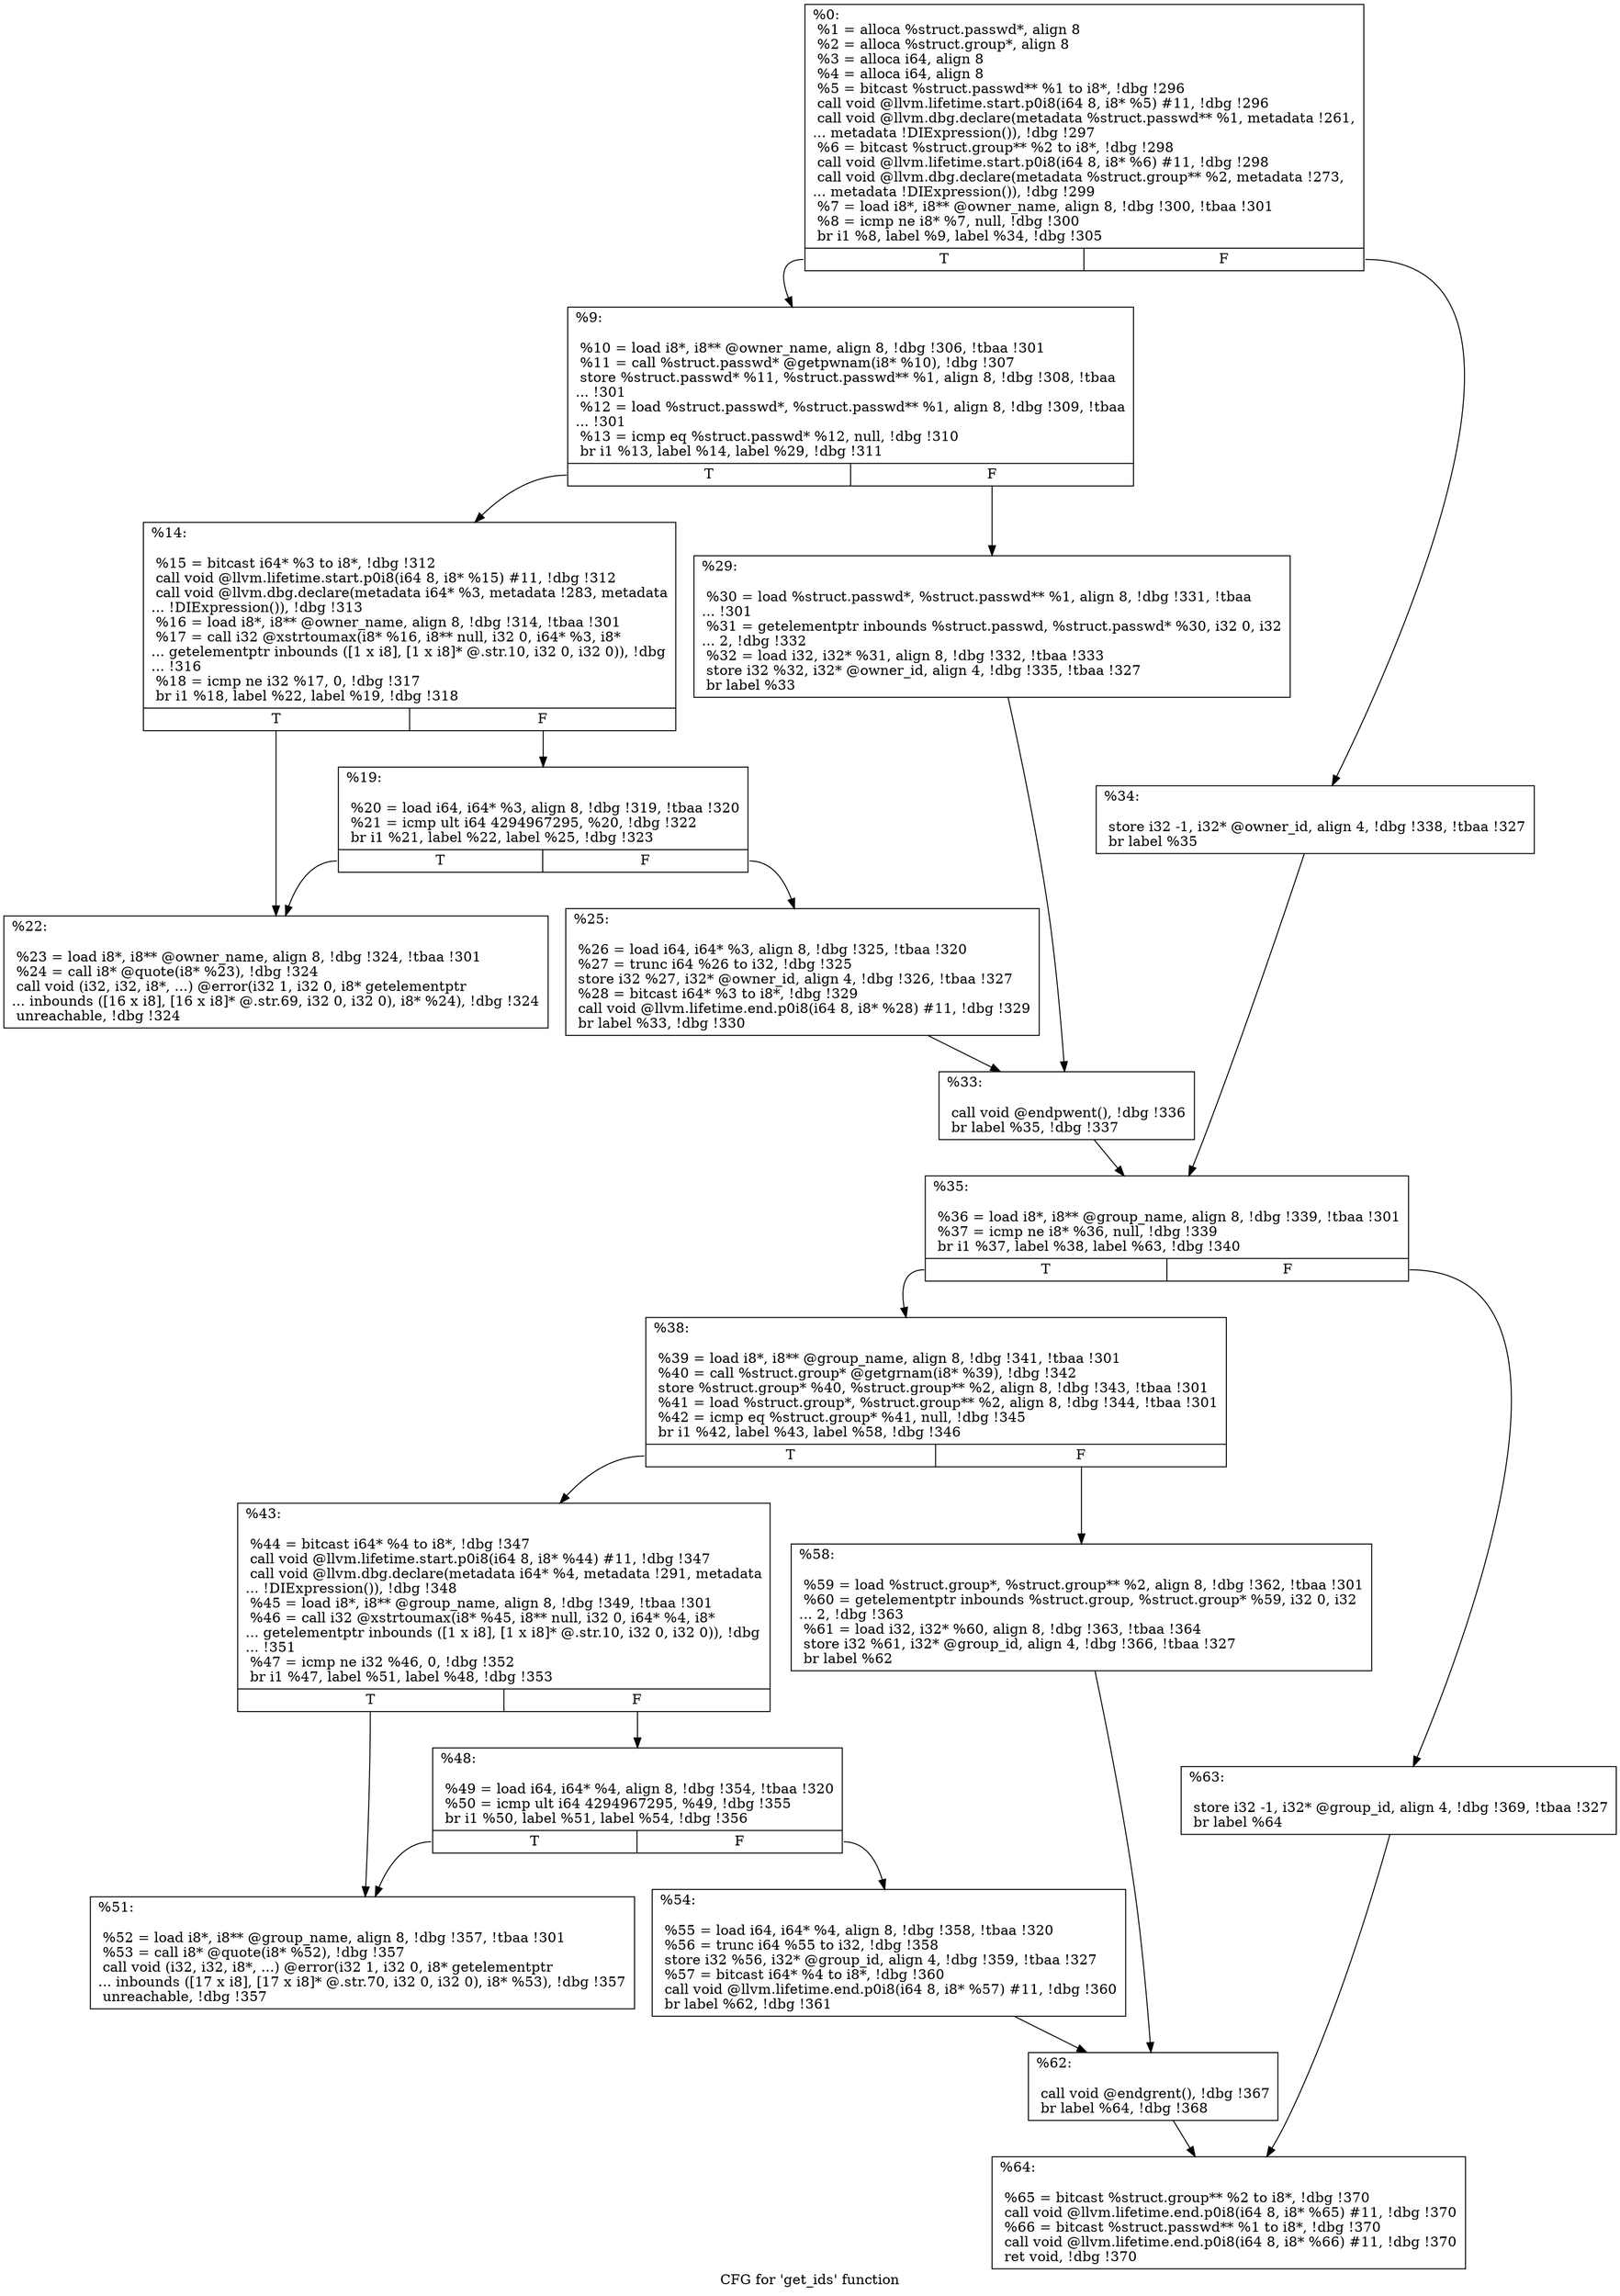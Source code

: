 digraph "CFG for 'get_ids' function" {
	label="CFG for 'get_ids' function";

	Node0x8e2f90 [shape=record,label="{%0:\l  %1 = alloca %struct.passwd*, align 8\l  %2 = alloca %struct.group*, align 8\l  %3 = alloca i64, align 8\l  %4 = alloca i64, align 8\l  %5 = bitcast %struct.passwd** %1 to i8*, !dbg !296\l  call void @llvm.lifetime.start.p0i8(i64 8, i8* %5) #11, !dbg !296\l  call void @llvm.dbg.declare(metadata %struct.passwd** %1, metadata !261,\l... metadata !DIExpression()), !dbg !297\l  %6 = bitcast %struct.group** %2 to i8*, !dbg !298\l  call void @llvm.lifetime.start.p0i8(i64 8, i8* %6) #11, !dbg !298\l  call void @llvm.dbg.declare(metadata %struct.group** %2, metadata !273,\l... metadata !DIExpression()), !dbg !299\l  %7 = load i8*, i8** @owner_name, align 8, !dbg !300, !tbaa !301\l  %8 = icmp ne i8* %7, null, !dbg !300\l  br i1 %8, label %9, label %34, !dbg !305\l|{<s0>T|<s1>F}}"];
	Node0x8e2f90:s0 -> Node0x8e3e80;
	Node0x8e2f90:s1 -> Node0x8e40b0;
	Node0x8e3e80 [shape=record,label="{%9:\l\l  %10 = load i8*, i8** @owner_name, align 8, !dbg !306, !tbaa !301\l  %11 = call %struct.passwd* @getpwnam(i8* %10), !dbg !307\l  store %struct.passwd* %11, %struct.passwd** %1, align 8, !dbg !308, !tbaa\l... !301\l  %12 = load %struct.passwd*, %struct.passwd** %1, align 8, !dbg !309, !tbaa\l... !301\l  %13 = icmp eq %struct.passwd* %12, null, !dbg !310\l  br i1 %13, label %14, label %29, !dbg !311\l|{<s0>T|<s1>F}}"];
	Node0x8e3e80:s0 -> Node0x8e3ed0;
	Node0x8e3e80:s1 -> Node0x8e4010;
	Node0x8e3ed0 [shape=record,label="{%14:\l\l  %15 = bitcast i64* %3 to i8*, !dbg !312\l  call void @llvm.lifetime.start.p0i8(i64 8, i8* %15) #11, !dbg !312\l  call void @llvm.dbg.declare(metadata i64* %3, metadata !283, metadata\l... !DIExpression()), !dbg !313\l  %16 = load i8*, i8** @owner_name, align 8, !dbg !314, !tbaa !301\l  %17 = call i32 @xstrtoumax(i8* %16, i8** null, i32 0, i64* %3, i8*\l... getelementptr inbounds ([1 x i8], [1 x i8]* @.str.10, i32 0, i32 0)), !dbg\l... !316\l  %18 = icmp ne i32 %17, 0, !dbg !317\l  br i1 %18, label %22, label %19, !dbg !318\l|{<s0>T|<s1>F}}"];
	Node0x8e3ed0:s0 -> Node0x8e3f70;
	Node0x8e3ed0:s1 -> Node0x8e3f20;
	Node0x8e3f20 [shape=record,label="{%19:\l\l  %20 = load i64, i64* %3, align 8, !dbg !319, !tbaa !320\l  %21 = icmp ult i64 4294967295, %20, !dbg !322\l  br i1 %21, label %22, label %25, !dbg !323\l|{<s0>T|<s1>F}}"];
	Node0x8e3f20:s0 -> Node0x8e3f70;
	Node0x8e3f20:s1 -> Node0x8e3fc0;
	Node0x8e3f70 [shape=record,label="{%22:\l\l  %23 = load i8*, i8** @owner_name, align 8, !dbg !324, !tbaa !301\l  %24 = call i8* @quote(i8* %23), !dbg !324\l  call void (i32, i32, i8*, ...) @error(i32 1, i32 0, i8* getelementptr\l... inbounds ([16 x i8], [16 x i8]* @.str.69, i32 0, i32 0), i8* %24), !dbg !324\l  unreachable, !dbg !324\l}"];
	Node0x8e3fc0 [shape=record,label="{%25:\l\l  %26 = load i64, i64* %3, align 8, !dbg !325, !tbaa !320\l  %27 = trunc i64 %26 to i32, !dbg !325\l  store i32 %27, i32* @owner_id, align 4, !dbg !326, !tbaa !327\l  %28 = bitcast i64* %3 to i8*, !dbg !329\l  call void @llvm.lifetime.end.p0i8(i64 8, i8* %28) #11, !dbg !329\l  br label %33, !dbg !330\l}"];
	Node0x8e3fc0 -> Node0x8e4060;
	Node0x8e4010 [shape=record,label="{%29:\l\l  %30 = load %struct.passwd*, %struct.passwd** %1, align 8, !dbg !331, !tbaa\l... !301\l  %31 = getelementptr inbounds %struct.passwd, %struct.passwd* %30, i32 0, i32\l... 2, !dbg !332\l  %32 = load i32, i32* %31, align 8, !dbg !332, !tbaa !333\l  store i32 %32, i32* @owner_id, align 4, !dbg !335, !tbaa !327\l  br label %33\l}"];
	Node0x8e4010 -> Node0x8e4060;
	Node0x8e4060 [shape=record,label="{%33:\l\l  call void @endpwent(), !dbg !336\l  br label %35, !dbg !337\l}"];
	Node0x8e4060 -> Node0x8e4100;
	Node0x8e40b0 [shape=record,label="{%34:\l\l  store i32 -1, i32* @owner_id, align 4, !dbg !338, !tbaa !327\l  br label %35\l}"];
	Node0x8e40b0 -> Node0x8e4100;
	Node0x8e4100 [shape=record,label="{%35:\l\l  %36 = load i8*, i8** @group_name, align 8, !dbg !339, !tbaa !301\l  %37 = icmp ne i8* %36, null, !dbg !339\l  br i1 %37, label %38, label %63, !dbg !340\l|{<s0>T|<s1>F}}"];
	Node0x8e4100:s0 -> Node0x8e4150;
	Node0x8e4100:s1 -> Node0x8e4380;
	Node0x8e4150 [shape=record,label="{%38:\l\l  %39 = load i8*, i8** @group_name, align 8, !dbg !341, !tbaa !301\l  %40 = call %struct.group* @getgrnam(i8* %39), !dbg !342\l  store %struct.group* %40, %struct.group** %2, align 8, !dbg !343, !tbaa !301\l  %41 = load %struct.group*, %struct.group** %2, align 8, !dbg !344, !tbaa !301\l  %42 = icmp eq %struct.group* %41, null, !dbg !345\l  br i1 %42, label %43, label %58, !dbg !346\l|{<s0>T|<s1>F}}"];
	Node0x8e4150:s0 -> Node0x8e41a0;
	Node0x8e4150:s1 -> Node0x8e42e0;
	Node0x8e41a0 [shape=record,label="{%43:\l\l  %44 = bitcast i64* %4 to i8*, !dbg !347\l  call void @llvm.lifetime.start.p0i8(i64 8, i8* %44) #11, !dbg !347\l  call void @llvm.dbg.declare(metadata i64* %4, metadata !291, metadata\l... !DIExpression()), !dbg !348\l  %45 = load i8*, i8** @group_name, align 8, !dbg !349, !tbaa !301\l  %46 = call i32 @xstrtoumax(i8* %45, i8** null, i32 0, i64* %4, i8*\l... getelementptr inbounds ([1 x i8], [1 x i8]* @.str.10, i32 0, i32 0)), !dbg\l... !351\l  %47 = icmp ne i32 %46, 0, !dbg !352\l  br i1 %47, label %51, label %48, !dbg !353\l|{<s0>T|<s1>F}}"];
	Node0x8e41a0:s0 -> Node0x8e4240;
	Node0x8e41a0:s1 -> Node0x8e41f0;
	Node0x8e41f0 [shape=record,label="{%48:\l\l  %49 = load i64, i64* %4, align 8, !dbg !354, !tbaa !320\l  %50 = icmp ult i64 4294967295, %49, !dbg !355\l  br i1 %50, label %51, label %54, !dbg !356\l|{<s0>T|<s1>F}}"];
	Node0x8e41f0:s0 -> Node0x8e4240;
	Node0x8e41f0:s1 -> Node0x8e4290;
	Node0x8e4240 [shape=record,label="{%51:\l\l  %52 = load i8*, i8** @group_name, align 8, !dbg !357, !tbaa !301\l  %53 = call i8* @quote(i8* %52), !dbg !357\l  call void (i32, i32, i8*, ...) @error(i32 1, i32 0, i8* getelementptr\l... inbounds ([17 x i8], [17 x i8]* @.str.70, i32 0, i32 0), i8* %53), !dbg !357\l  unreachable, !dbg !357\l}"];
	Node0x8e4290 [shape=record,label="{%54:\l\l  %55 = load i64, i64* %4, align 8, !dbg !358, !tbaa !320\l  %56 = trunc i64 %55 to i32, !dbg !358\l  store i32 %56, i32* @group_id, align 4, !dbg !359, !tbaa !327\l  %57 = bitcast i64* %4 to i8*, !dbg !360\l  call void @llvm.lifetime.end.p0i8(i64 8, i8* %57) #11, !dbg !360\l  br label %62, !dbg !361\l}"];
	Node0x8e4290 -> Node0x8e4330;
	Node0x8e42e0 [shape=record,label="{%58:\l\l  %59 = load %struct.group*, %struct.group** %2, align 8, !dbg !362, !tbaa !301\l  %60 = getelementptr inbounds %struct.group, %struct.group* %59, i32 0, i32\l... 2, !dbg !363\l  %61 = load i32, i32* %60, align 8, !dbg !363, !tbaa !364\l  store i32 %61, i32* @group_id, align 4, !dbg !366, !tbaa !327\l  br label %62\l}"];
	Node0x8e42e0 -> Node0x8e4330;
	Node0x8e4330 [shape=record,label="{%62:\l\l  call void @endgrent(), !dbg !367\l  br label %64, !dbg !368\l}"];
	Node0x8e4330 -> Node0x8e43d0;
	Node0x8e4380 [shape=record,label="{%63:\l\l  store i32 -1, i32* @group_id, align 4, !dbg !369, !tbaa !327\l  br label %64\l}"];
	Node0x8e4380 -> Node0x8e43d0;
	Node0x8e43d0 [shape=record,label="{%64:\l\l  %65 = bitcast %struct.group** %2 to i8*, !dbg !370\l  call void @llvm.lifetime.end.p0i8(i64 8, i8* %65) #11, !dbg !370\l  %66 = bitcast %struct.passwd** %1 to i8*, !dbg !370\l  call void @llvm.lifetime.end.p0i8(i64 8, i8* %66) #11, !dbg !370\l  ret void, !dbg !370\l}"];
}
